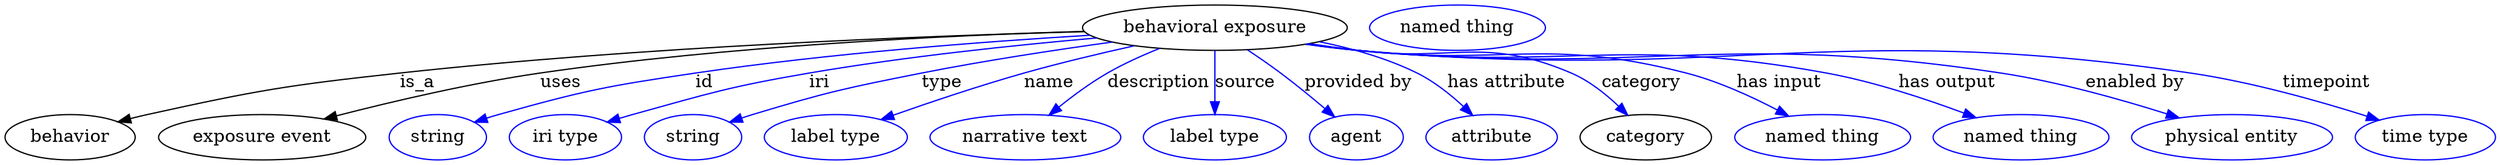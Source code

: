 digraph {
	graph [bb="0,0,1968.6,123"];
	node [label="\N"];
	"behavioral exposure"	 [height=0.5,
		label="behavioral exposure",
		pos="955.35,105",
		width=2.9067];
	behavior	 [height=0.5,
		pos="51.345,18",
		width=1.4263];
	"behavioral exposure" -> behavior	 [label=is_a,
		lp="325.35,61.5",
		pos="e,89.238,30.166 851.33,102.63 723.78,98.929 501.12,89.9 311.35,69 221.8,59.138 199.12,56.319 111.35,36 107.29,35.062 103.11,34.002 \
98.931,32.878"];
	"exposure event"	 [height=0.5,
		pos="202.35,18",
		width=2.2748];
	"behavioral exposure" -> "exposure event"	 [label=uses,
		lp="438.85,61.5",
		pos="e,253.02,32.189 851.39,102.9 743.58,99.579 570.39,91.013 422.35,69 367.84,60.895 306.87,46.316 262.96,34.816"];
	id	 [color=blue,
		height=0.5,
		label=string,
		pos="340.35,18",
		width=1.0652];
	"behavioral exposure" -> id	 [color=blue,
		label=id,
		lp="553.35,61.5",
		pos="e,369.55,29.763 855.37,99.508 772.32,94.154 651.24,84.514 546.35,69 475.38,58.503 457.24,55.986 388.35,36 385.36,35.135 382.3,34.172 \
379.24,33.153",
		style=solid];
	iri	 [color=blue,
		height=0.5,
		label="iri type",
		pos="441.35,18",
		width=1.2277];
	"behavioral exposure" -> iri	 [color=blue,
		label=iri,
		lp="646.35,61.5",
		pos="e,474.9,29.731 860.97,97.116 797.73,91.138 712.73,81.763 638.35,69 574.06,57.969 558.13,53.666 495.35,36 491.81,35.005 488.16,33.919 \
484.5,32.789",
		style=solid];
	type	 [color=blue,
		height=0.5,
		label=string,
		pos="542.35,18",
		width=1.0652];
	"behavioral exposure" -> type	 [color=blue,
		label=type,
		lp="734.35,61.5",
		pos="e,571.48,29.811 869.66,94.598 794.6,84.134 683.16,65.303 589.35,36 586.61,35.145 583.8,34.214 580.99,33.24",
		style=solid];
	name	 [color=blue,
		height=0.5,
		label="label type",
		pos="655.35,18",
		width=1.5707];
	"behavioral exposure" -> name	 [color=blue,
		label=name,
		lp="825.35,61.5",
		pos="e,692.34,31.641 890.4,90.79 863.88,84.631 833,77.002 805.35,69 770.33,58.869 731.37,45.561 701.94,35.079",
		style=solid];
	description	 [color=blue,
		height=0.5,
		label="narrative text",
		pos="805.35,18",
		width=2.0943];
	"behavioral exposure" -> description	 [color=blue,
		label=description,
		lp="910.35,61.5",
		pos="e,824.49,35.579 910.02,88.766 896.55,83.223 882.02,76.505 869.35,69 856.49,61.385 843.39,51.418 832.42,42.317",
		style=solid];
	source	 [color=blue,
		height=0.5,
		label="label type",
		pos="955.35,18",
		width=1.5707];
	"behavioral exposure" -> source	 [color=blue,
		label=source,
		lp="979.85,61.5",
		pos="e,955.35,36.003 955.35,86.974 955.35,75.192 955.35,59.561 955.35,46.158",
		style=solid];
	"provided by"	 [color=blue,
		height=0.5,
		label=agent,
		pos="1067.3,18",
		width=1.0291];
	"behavioral exposure" -> "provided by"	 [color=blue,
		label="provided by",
		lp="1069.8,61.5",
		pos="e,1050,33.951 982.46,87.463 990.9,81.773 1000.1,75.299 1008.3,69 1019.9,60.13 1032.2,49.709 1042.5,40.607",
		style=solid];
	"has attribute"	 [color=blue,
		height=0.5,
		label=attribute,
		pos="1174.3,18",
		width=1.4443];
	"behavioral exposure" -> "has attribute"	 [color=blue,
		label="has attribute",
		lp="1185.3,61.5",
		pos="e,1158.8,35.662 1029.1,92.164 1063.8,85.4 1100.8,76.89 1116.3,69 1129.3,62.411 1141.7,52.26 1151.6,42.745",
		style=solid];
	category	 [height=0.5,
		pos="1296.3,18",
		width=1.4443];
	"behavioral exposure" -> category	 [color=blue,
		label=category,
		lp="1292.3,61.5",
		pos="e,1281.4,35.273 1030.6,92.456 1043.2,90.519 1056.1,88.625 1068.3,87 1142.8,77.09 1167.3,98.631 1236.3,69 1250.5,62.923 1263.8,52.318 \
1274.3,42.347",
		style=solid];
	"has input"	 [color=blue,
		height=0.5,
		label="named thing",
		pos="1436.3,18",
		width=1.9318];
	"behavioral exposure" -> "has input"	 [color=blue,
		label="has input",
		lp="1402.8,61.5",
		pos="e,1408.6,34.664 1029.4,92.243 1042.3,90.286 1055.7,88.44 1068.3,87 1183.4,73.876 1216.3,98.235 1328.3,69 1353.2,62.51 1379.3,50.341 \
1399.7,39.517",
		style=solid];
	"has output"	 [color=blue,
		height=0.5,
		label="named thing",
		pos="1593.3,18",
		width=1.9318];
	"behavioral exposure" -> "has output"	 [color=blue,
		label="has output",
		lp="1534.8,61.5",
		pos="e,1556.7,33.379 1028.7,92.112 1041.9,90.145 1055.5,88.33 1068.3,87 1233,69.955 1277.6,99.456 1440.3,69 1477.2,62.097 1517.4,48.447 \
1547.3,37.005",
		style=solid];
	"enabled by"	 [color=blue,
		height=0.5,
		label="physical entity",
		pos="1760.3,18",
		width=2.2026];
	"behavioral exposure" -> "enabled by"	 [color=blue,
		label="enabled by",
		lp="1683.8,61.5",
		pos="e,1717,33.22 1028.1,92.063 1041.5,90.075 1055.3,88.265 1068.3,87 1293.7,65.154 1353.6,103.63 1577.3,69 1621.9,62.106 1671,48.04 \
1707.2,36.423",
		style=solid];
	timepoint	 [color=blue,
		height=0.5,
		label="time type",
		pos="1913.3,18",
		width=1.5346];
	"behavioral exposure" -> timepoint	 [color=blue,
		label=timepoint,
		lp="1830.3,61.5",
		pos="e,1875.5,31.298 1028.1,91.977 1041.5,89.997 1055.3,88.213 1068.3,87 1360.1,59.897 1437.5,111.85 1727.3,69 1775.4,61.897 1828.7,46.472 \
1865.9,34.435",
		style=solid];
	"named thing_category"	 [color=blue,
		height=0.5,
		label="named thing",
		pos="1147.3,105",
		width=1.9318];
}

